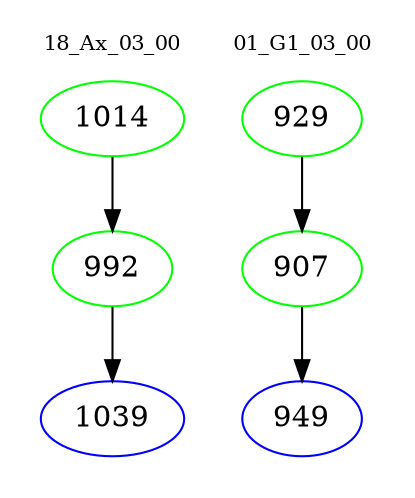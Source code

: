 digraph{
subgraph cluster_0 {
color = white
label = "18_Ax_03_00";
fontsize=10;
T0_1014 [label="1014", color="green"]
T0_1014 -> T0_992 [color="black"]
T0_992 [label="992", color="green"]
T0_992 -> T0_1039 [color="black"]
T0_1039 [label="1039", color="blue"]
}
subgraph cluster_1 {
color = white
label = "01_G1_03_00";
fontsize=10;
T1_929 [label="929", color="green"]
T1_929 -> T1_907 [color="black"]
T1_907 [label="907", color="green"]
T1_907 -> T1_949 [color="black"]
T1_949 [label="949", color="blue"]
}
}
